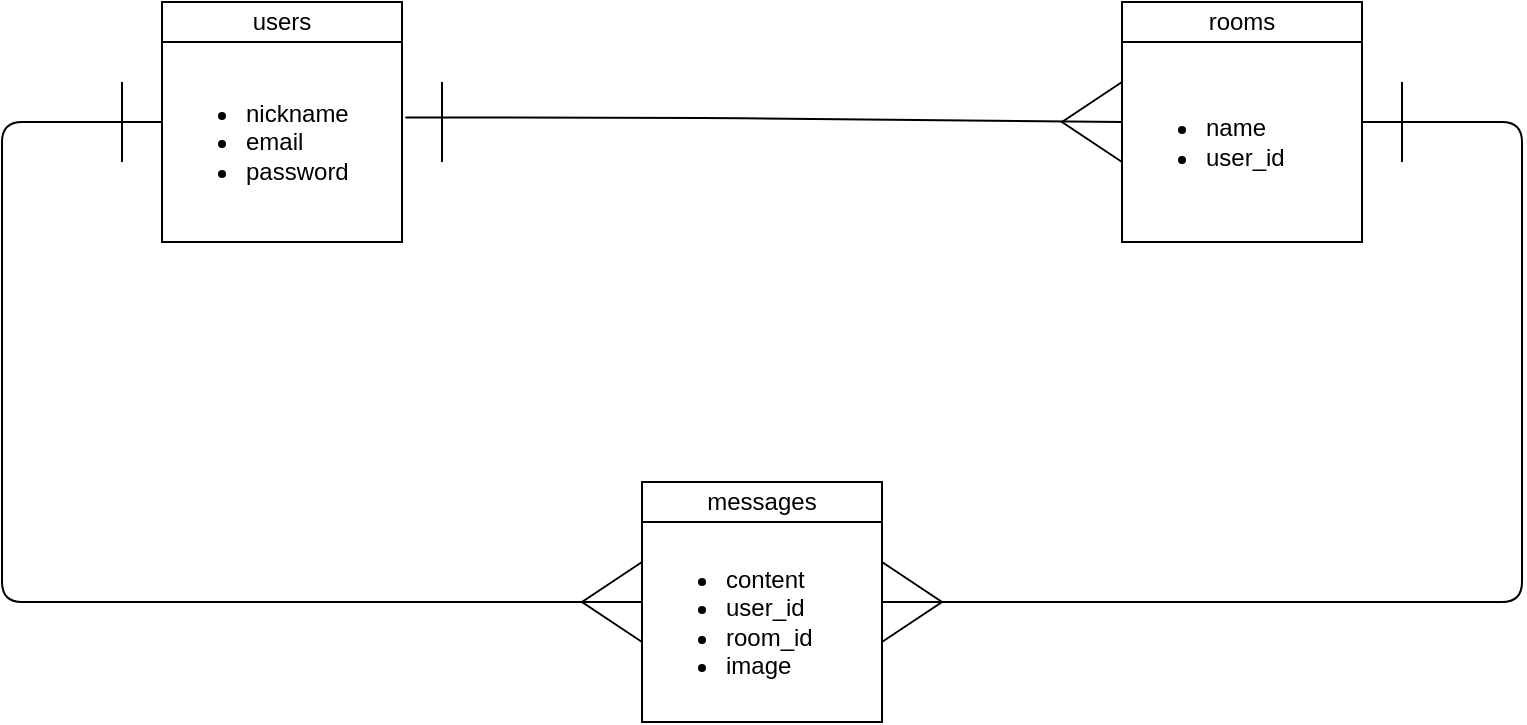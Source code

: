 <mxfile version="14.2.4" type="embed">
    <diagram id="6mXMjU6QXfeMbTYNpB2V" name="ページ1">
        <mxGraphModel dx="328" dy="358" grid="1" gridSize="10" guides="1" tooltips="1" connect="1" arrows="1" fold="1" page="1" pageScale="1" pageWidth="827" pageHeight="1169" math="0" shadow="0">
            <root>
                <mxCell id="0"/>
                <mxCell id="1" parent="0"/>
                <mxCell id="18" value="" style="triangle;whiteSpace=wrap;html=1;rotation=-180;" parent="1" vertex="1">
                    <mxGeometry x="570" y="40" width="30" height="40" as="geometry"/>
                </mxCell>
                <mxCell id="24" value="" style="triangle;whiteSpace=wrap;html=1;rotation=0;" parent="1" vertex="1">
                    <mxGeometry x="480" y="280" width="30" height="40" as="geometry"/>
                </mxCell>
                <mxCell id="4" value="users" style="rounded=0;whiteSpace=wrap;html=1;" parent="1" vertex="1">
                    <mxGeometry x="120" width="120" height="20" as="geometry"/>
                </mxCell>
                <mxCell id="5" value="&lt;ul&gt;&lt;li&gt;nickname&lt;/li&gt;&lt;li&gt;email&lt;/li&gt;&lt;li&gt;password&lt;/li&gt;&lt;/ul&gt;" style="rounded=0;whiteSpace=wrap;html=1;align=left;" parent="1" vertex="1">
                    <mxGeometry x="120" y="20" width="120" height="100" as="geometry"/>
                </mxCell>
                <mxCell id="6" value="&lt;ul&gt;&lt;li&gt;name&lt;/li&gt;&lt;li&gt;user_id&lt;/li&gt;&lt;/ul&gt;" style="rounded=0;whiteSpace=wrap;html=1;align=left;" parent="1" vertex="1">
                    <mxGeometry x="600" y="20" width="120" height="100" as="geometry"/>
                </mxCell>
                <mxCell id="7" value="rooms" style="rounded=0;whiteSpace=wrap;html=1;" parent="1" vertex="1">
                    <mxGeometry x="600" width="120" height="20" as="geometry"/>
                </mxCell>
                <mxCell id="11" value="&lt;ul&gt;&lt;li&gt;content&lt;/li&gt;&lt;li&gt;user_id&lt;/li&gt;&lt;li&gt;room_id&lt;/li&gt;&lt;li&gt;image&lt;/li&gt;&lt;/ul&gt;" style="rounded=0;whiteSpace=wrap;html=1;align=left;" parent="1" vertex="1">
                    <mxGeometry x="360" y="260" width="120" height="100" as="geometry"/>
                </mxCell>
                <mxCell id="12" value="messages" style="rounded=0;whiteSpace=wrap;html=1;" parent="1" vertex="1">
                    <mxGeometry x="360" y="240" width="120" height="20" as="geometry"/>
                </mxCell>
                <mxCell id="17" value="" style="triangle;whiteSpace=wrap;html=1;rotation=-180;" parent="1" vertex="1">
                    <mxGeometry x="330" y="280" width="30" height="40" as="geometry"/>
                </mxCell>
                <mxCell id="20" value="" style="endArrow=none;html=1;entryX=0;entryY=0.5;entryDx=0;entryDy=0;exitX=0;exitY=0.5;exitDx=0;exitDy=0;" parent="1" target="17" edge="1">
                    <mxGeometry width="50" height="50" relative="1" as="geometry">
                        <mxPoint x="120" y="60" as="sourcePoint"/>
                        <mxPoint x="260" y="120" as="targetPoint"/>
                        <Array as="points">
                            <mxPoint x="40" y="60"/>
                            <mxPoint x="40" y="300"/>
                        </Array>
                    </mxGeometry>
                </mxCell>
                <mxCell id="21" value="" style="endArrow=none;html=1;exitX=1.014;exitY=0.377;exitDx=0;exitDy=0;exitPerimeter=0;entryX=0;entryY=0.5;entryDx=0;entryDy=0;" parent="1" source="5" target="18" edge="1">
                    <mxGeometry width="50" height="50" relative="1" as="geometry">
                        <mxPoint x="180" y="120" as="sourcePoint"/>
                        <mxPoint x="520" y="59" as="targetPoint"/>
                        <Array as="points">
                            <mxPoint x="400" y="58"/>
                        </Array>
                    </mxGeometry>
                </mxCell>
                <mxCell id="26" value="" style="endArrow=none;html=1;entryX=0;entryY=0.5;entryDx=0;entryDy=0;exitX=0;exitY=0.5;exitDx=0;exitDy=0;" parent="1" source="24" edge="1">
                    <mxGeometry width="50" height="50" relative="1" as="geometry">
                        <mxPoint x="440" y="299.5" as="sourcePoint"/>
                        <mxPoint x="720" y="60" as="targetPoint"/>
                        <Array as="points">
                            <mxPoint x="800" y="300"/>
                            <mxPoint x="800" y="60"/>
                        </Array>
                    </mxGeometry>
                </mxCell>
                <mxCell id="34" value="" style="endArrow=none;html=1;" parent="1" edge="1">
                    <mxGeometry width="50" height="50" relative="1" as="geometry">
                        <mxPoint x="740" y="40" as="sourcePoint"/>
                        <mxPoint x="740" y="80" as="targetPoint"/>
                    </mxGeometry>
                </mxCell>
                <mxCell id="38" value="" style="endArrow=none;html=1;" parent="1" edge="1">
                    <mxGeometry width="50" height="50" relative="1" as="geometry">
                        <mxPoint x="100" y="40" as="sourcePoint"/>
                        <mxPoint x="100" y="80" as="targetPoint"/>
                    </mxGeometry>
                </mxCell>
                <mxCell id="44" value="" style="endArrow=none;html=1;" parent="1" edge="1">
                    <mxGeometry width="50" height="50" relative="1" as="geometry">
                        <mxPoint x="260" y="40" as="sourcePoint"/>
                        <mxPoint x="260" y="80" as="targetPoint"/>
                    </mxGeometry>
                </mxCell>
            </root>
        </mxGraphModel>
    </diagram>
</mxfile>